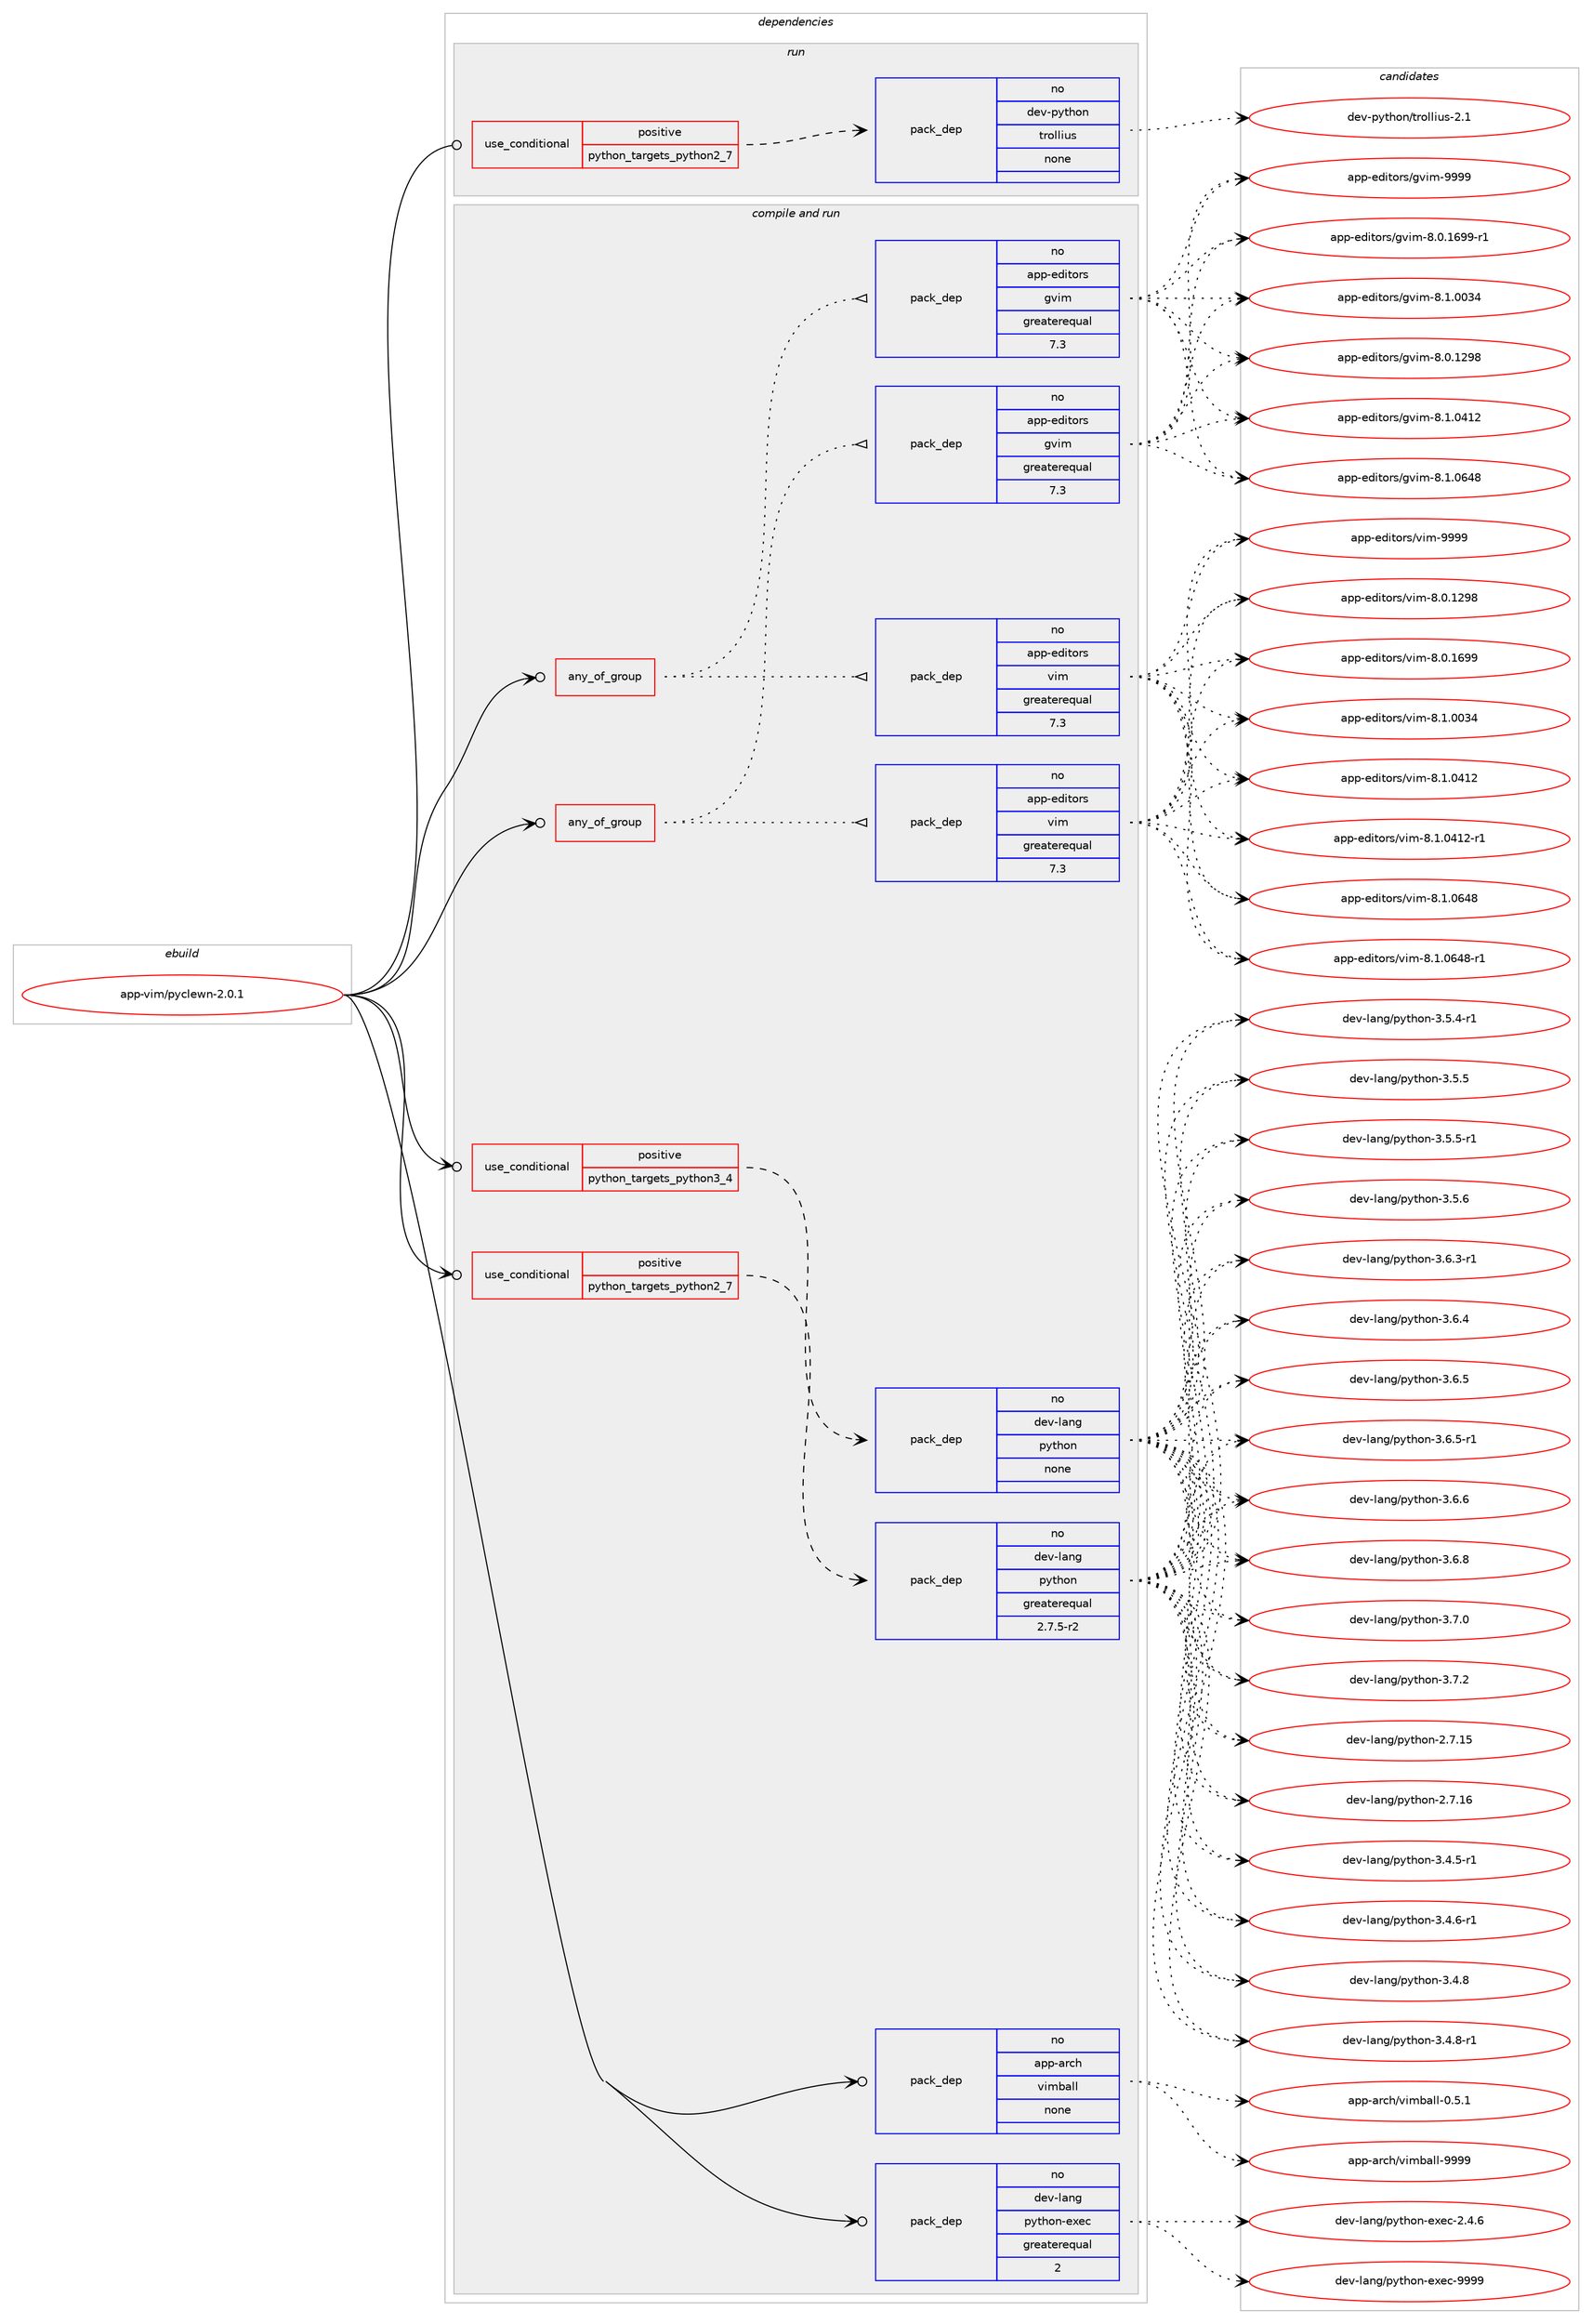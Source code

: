 digraph prolog {

# *************
# Graph options
# *************

newrank=true;
concentrate=true;
compound=true;
graph [rankdir=LR,fontname=Helvetica,fontsize=10,ranksep=1.5];#, ranksep=2.5, nodesep=0.2];
edge  [arrowhead=vee];
node  [fontname=Helvetica,fontsize=10];

# **********
# The ebuild
# **********

subgraph cluster_leftcol {
color=gray;
rank=same;
label=<<i>ebuild</i>>;
id [label="app-vim/pyclewn-2.0.1", color=red, width=4, href="../app-vim/pyclewn-2.0.1.svg"];
}

# ****************
# The dependencies
# ****************

subgraph cluster_midcol {
color=gray;
label=<<i>dependencies</i>>;
subgraph cluster_compile {
fillcolor="#eeeeee";
style=filled;
label=<<i>compile</i>>;
}
subgraph cluster_compileandrun {
fillcolor="#eeeeee";
style=filled;
label=<<i>compile and run</i>>;
subgraph any20184 {
dependency1314470 [label=<<TABLE BORDER="0" CELLBORDER="1" CELLSPACING="0" CELLPADDING="4"><TR><TD CELLPADDING="10">any_of_group</TD></TR></TABLE>>, shape=none, color=red];subgraph pack937348 {
dependency1314471 [label=<<TABLE BORDER="0" CELLBORDER="1" CELLSPACING="0" CELLPADDING="4" WIDTH="220"><TR><TD ROWSPAN="6" CELLPADDING="30">pack_dep</TD></TR><TR><TD WIDTH="110">no</TD></TR><TR><TD>app-editors</TD></TR><TR><TD>vim</TD></TR><TR><TD>greaterequal</TD></TR><TR><TD>7.3</TD></TR></TABLE>>, shape=none, color=blue];
}
dependency1314470:e -> dependency1314471:w [weight=20,style="dotted",arrowhead="oinv"];
subgraph pack937349 {
dependency1314472 [label=<<TABLE BORDER="0" CELLBORDER="1" CELLSPACING="0" CELLPADDING="4" WIDTH="220"><TR><TD ROWSPAN="6" CELLPADDING="30">pack_dep</TD></TR><TR><TD WIDTH="110">no</TD></TR><TR><TD>app-editors</TD></TR><TR><TD>gvim</TD></TR><TR><TD>greaterequal</TD></TR><TR><TD>7.3</TD></TR></TABLE>>, shape=none, color=blue];
}
dependency1314470:e -> dependency1314472:w [weight=20,style="dotted",arrowhead="oinv"];
}
id:e -> dependency1314470:w [weight=20,style="solid",arrowhead="odotvee"];
subgraph any20185 {
dependency1314473 [label=<<TABLE BORDER="0" CELLBORDER="1" CELLSPACING="0" CELLPADDING="4"><TR><TD CELLPADDING="10">any_of_group</TD></TR></TABLE>>, shape=none, color=red];subgraph pack937350 {
dependency1314474 [label=<<TABLE BORDER="0" CELLBORDER="1" CELLSPACING="0" CELLPADDING="4" WIDTH="220"><TR><TD ROWSPAN="6" CELLPADDING="30">pack_dep</TD></TR><TR><TD WIDTH="110">no</TD></TR><TR><TD>app-editors</TD></TR><TR><TD>vim</TD></TR><TR><TD>greaterequal</TD></TR><TR><TD>7.3</TD></TR></TABLE>>, shape=none, color=blue];
}
dependency1314473:e -> dependency1314474:w [weight=20,style="dotted",arrowhead="oinv"];
subgraph pack937351 {
dependency1314475 [label=<<TABLE BORDER="0" CELLBORDER="1" CELLSPACING="0" CELLPADDING="4" WIDTH="220"><TR><TD ROWSPAN="6" CELLPADDING="30">pack_dep</TD></TR><TR><TD WIDTH="110">no</TD></TR><TR><TD>app-editors</TD></TR><TR><TD>gvim</TD></TR><TR><TD>greaterequal</TD></TR><TR><TD>7.3</TD></TR></TABLE>>, shape=none, color=blue];
}
dependency1314473:e -> dependency1314475:w [weight=20,style="dotted",arrowhead="oinv"];
}
id:e -> dependency1314473:w [weight=20,style="solid",arrowhead="odotvee"];
subgraph cond356388 {
dependency1314476 [label=<<TABLE BORDER="0" CELLBORDER="1" CELLSPACING="0" CELLPADDING="4"><TR><TD ROWSPAN="3" CELLPADDING="10">use_conditional</TD></TR><TR><TD>positive</TD></TR><TR><TD>python_targets_python2_7</TD></TR></TABLE>>, shape=none, color=red];
subgraph pack937352 {
dependency1314477 [label=<<TABLE BORDER="0" CELLBORDER="1" CELLSPACING="0" CELLPADDING="4" WIDTH="220"><TR><TD ROWSPAN="6" CELLPADDING="30">pack_dep</TD></TR><TR><TD WIDTH="110">no</TD></TR><TR><TD>dev-lang</TD></TR><TR><TD>python</TD></TR><TR><TD>greaterequal</TD></TR><TR><TD>2.7.5-r2</TD></TR></TABLE>>, shape=none, color=blue];
}
dependency1314476:e -> dependency1314477:w [weight=20,style="dashed",arrowhead="vee"];
}
id:e -> dependency1314476:w [weight=20,style="solid",arrowhead="odotvee"];
subgraph cond356389 {
dependency1314478 [label=<<TABLE BORDER="0" CELLBORDER="1" CELLSPACING="0" CELLPADDING="4"><TR><TD ROWSPAN="3" CELLPADDING="10">use_conditional</TD></TR><TR><TD>positive</TD></TR><TR><TD>python_targets_python3_4</TD></TR></TABLE>>, shape=none, color=red];
subgraph pack937353 {
dependency1314479 [label=<<TABLE BORDER="0" CELLBORDER="1" CELLSPACING="0" CELLPADDING="4" WIDTH="220"><TR><TD ROWSPAN="6" CELLPADDING="30">pack_dep</TD></TR><TR><TD WIDTH="110">no</TD></TR><TR><TD>dev-lang</TD></TR><TR><TD>python</TD></TR><TR><TD>none</TD></TR><TR><TD></TD></TR></TABLE>>, shape=none, color=blue];
}
dependency1314478:e -> dependency1314479:w [weight=20,style="dashed",arrowhead="vee"];
}
id:e -> dependency1314478:w [weight=20,style="solid",arrowhead="odotvee"];
subgraph pack937354 {
dependency1314480 [label=<<TABLE BORDER="0" CELLBORDER="1" CELLSPACING="0" CELLPADDING="4" WIDTH="220"><TR><TD ROWSPAN="6" CELLPADDING="30">pack_dep</TD></TR><TR><TD WIDTH="110">no</TD></TR><TR><TD>app-arch</TD></TR><TR><TD>vimball</TD></TR><TR><TD>none</TD></TR><TR><TD></TD></TR></TABLE>>, shape=none, color=blue];
}
id:e -> dependency1314480:w [weight=20,style="solid",arrowhead="odotvee"];
subgraph pack937355 {
dependency1314481 [label=<<TABLE BORDER="0" CELLBORDER="1" CELLSPACING="0" CELLPADDING="4" WIDTH="220"><TR><TD ROWSPAN="6" CELLPADDING="30">pack_dep</TD></TR><TR><TD WIDTH="110">no</TD></TR><TR><TD>dev-lang</TD></TR><TR><TD>python-exec</TD></TR><TR><TD>greaterequal</TD></TR><TR><TD>2</TD></TR></TABLE>>, shape=none, color=blue];
}
id:e -> dependency1314481:w [weight=20,style="solid",arrowhead="odotvee"];
}
subgraph cluster_run {
fillcolor="#eeeeee";
style=filled;
label=<<i>run</i>>;
subgraph cond356390 {
dependency1314482 [label=<<TABLE BORDER="0" CELLBORDER="1" CELLSPACING="0" CELLPADDING="4"><TR><TD ROWSPAN="3" CELLPADDING="10">use_conditional</TD></TR><TR><TD>positive</TD></TR><TR><TD>python_targets_python2_7</TD></TR></TABLE>>, shape=none, color=red];
subgraph pack937356 {
dependency1314483 [label=<<TABLE BORDER="0" CELLBORDER="1" CELLSPACING="0" CELLPADDING="4" WIDTH="220"><TR><TD ROWSPAN="6" CELLPADDING="30">pack_dep</TD></TR><TR><TD WIDTH="110">no</TD></TR><TR><TD>dev-python</TD></TR><TR><TD>trollius</TD></TR><TR><TD>none</TD></TR><TR><TD></TD></TR></TABLE>>, shape=none, color=blue];
}
dependency1314482:e -> dependency1314483:w [weight=20,style="dashed",arrowhead="vee"];
}
id:e -> dependency1314482:w [weight=20,style="solid",arrowhead="odot"];
}
}

# **************
# The candidates
# **************

subgraph cluster_choices {
rank=same;
color=gray;
label=<<i>candidates</i>>;

subgraph choice937348 {
color=black;
nodesep=1;
choice971121124510110010511611111411547118105109455646484649505756 [label="app-editors/vim-8.0.1298", color=red, width=4,href="../app-editors/vim-8.0.1298.svg"];
choice971121124510110010511611111411547118105109455646484649545757 [label="app-editors/vim-8.0.1699", color=red, width=4,href="../app-editors/vim-8.0.1699.svg"];
choice971121124510110010511611111411547118105109455646494648485152 [label="app-editors/vim-8.1.0034", color=red, width=4,href="../app-editors/vim-8.1.0034.svg"];
choice971121124510110010511611111411547118105109455646494648524950 [label="app-editors/vim-8.1.0412", color=red, width=4,href="../app-editors/vim-8.1.0412.svg"];
choice9711211245101100105116111114115471181051094556464946485249504511449 [label="app-editors/vim-8.1.0412-r1", color=red, width=4,href="../app-editors/vim-8.1.0412-r1.svg"];
choice971121124510110010511611111411547118105109455646494648545256 [label="app-editors/vim-8.1.0648", color=red, width=4,href="../app-editors/vim-8.1.0648.svg"];
choice9711211245101100105116111114115471181051094556464946485452564511449 [label="app-editors/vim-8.1.0648-r1", color=red, width=4,href="../app-editors/vim-8.1.0648-r1.svg"];
choice9711211245101100105116111114115471181051094557575757 [label="app-editors/vim-9999", color=red, width=4,href="../app-editors/vim-9999.svg"];
dependency1314471:e -> choice971121124510110010511611111411547118105109455646484649505756:w [style=dotted,weight="100"];
dependency1314471:e -> choice971121124510110010511611111411547118105109455646484649545757:w [style=dotted,weight="100"];
dependency1314471:e -> choice971121124510110010511611111411547118105109455646494648485152:w [style=dotted,weight="100"];
dependency1314471:e -> choice971121124510110010511611111411547118105109455646494648524950:w [style=dotted,weight="100"];
dependency1314471:e -> choice9711211245101100105116111114115471181051094556464946485249504511449:w [style=dotted,weight="100"];
dependency1314471:e -> choice971121124510110010511611111411547118105109455646494648545256:w [style=dotted,weight="100"];
dependency1314471:e -> choice9711211245101100105116111114115471181051094556464946485452564511449:w [style=dotted,weight="100"];
dependency1314471:e -> choice9711211245101100105116111114115471181051094557575757:w [style=dotted,weight="100"];
}
subgraph choice937349 {
color=black;
nodesep=1;
choice971121124510110010511611111411547103118105109455646484649505756 [label="app-editors/gvim-8.0.1298", color=red, width=4,href="../app-editors/gvim-8.0.1298.svg"];
choice9711211245101100105116111114115471031181051094556464846495457574511449 [label="app-editors/gvim-8.0.1699-r1", color=red, width=4,href="../app-editors/gvim-8.0.1699-r1.svg"];
choice971121124510110010511611111411547103118105109455646494648485152 [label="app-editors/gvim-8.1.0034", color=red, width=4,href="../app-editors/gvim-8.1.0034.svg"];
choice971121124510110010511611111411547103118105109455646494648524950 [label="app-editors/gvim-8.1.0412", color=red, width=4,href="../app-editors/gvim-8.1.0412.svg"];
choice971121124510110010511611111411547103118105109455646494648545256 [label="app-editors/gvim-8.1.0648", color=red, width=4,href="../app-editors/gvim-8.1.0648.svg"];
choice9711211245101100105116111114115471031181051094557575757 [label="app-editors/gvim-9999", color=red, width=4,href="../app-editors/gvim-9999.svg"];
dependency1314472:e -> choice971121124510110010511611111411547103118105109455646484649505756:w [style=dotted,weight="100"];
dependency1314472:e -> choice9711211245101100105116111114115471031181051094556464846495457574511449:w [style=dotted,weight="100"];
dependency1314472:e -> choice971121124510110010511611111411547103118105109455646494648485152:w [style=dotted,weight="100"];
dependency1314472:e -> choice971121124510110010511611111411547103118105109455646494648524950:w [style=dotted,weight="100"];
dependency1314472:e -> choice971121124510110010511611111411547103118105109455646494648545256:w [style=dotted,weight="100"];
dependency1314472:e -> choice9711211245101100105116111114115471031181051094557575757:w [style=dotted,weight="100"];
}
subgraph choice937350 {
color=black;
nodesep=1;
choice971121124510110010511611111411547118105109455646484649505756 [label="app-editors/vim-8.0.1298", color=red, width=4,href="../app-editors/vim-8.0.1298.svg"];
choice971121124510110010511611111411547118105109455646484649545757 [label="app-editors/vim-8.0.1699", color=red, width=4,href="../app-editors/vim-8.0.1699.svg"];
choice971121124510110010511611111411547118105109455646494648485152 [label="app-editors/vim-8.1.0034", color=red, width=4,href="../app-editors/vim-8.1.0034.svg"];
choice971121124510110010511611111411547118105109455646494648524950 [label="app-editors/vim-8.1.0412", color=red, width=4,href="../app-editors/vim-8.1.0412.svg"];
choice9711211245101100105116111114115471181051094556464946485249504511449 [label="app-editors/vim-8.1.0412-r1", color=red, width=4,href="../app-editors/vim-8.1.0412-r1.svg"];
choice971121124510110010511611111411547118105109455646494648545256 [label="app-editors/vim-8.1.0648", color=red, width=4,href="../app-editors/vim-8.1.0648.svg"];
choice9711211245101100105116111114115471181051094556464946485452564511449 [label="app-editors/vim-8.1.0648-r1", color=red, width=4,href="../app-editors/vim-8.1.0648-r1.svg"];
choice9711211245101100105116111114115471181051094557575757 [label="app-editors/vim-9999", color=red, width=4,href="../app-editors/vim-9999.svg"];
dependency1314474:e -> choice971121124510110010511611111411547118105109455646484649505756:w [style=dotted,weight="100"];
dependency1314474:e -> choice971121124510110010511611111411547118105109455646484649545757:w [style=dotted,weight="100"];
dependency1314474:e -> choice971121124510110010511611111411547118105109455646494648485152:w [style=dotted,weight="100"];
dependency1314474:e -> choice971121124510110010511611111411547118105109455646494648524950:w [style=dotted,weight="100"];
dependency1314474:e -> choice9711211245101100105116111114115471181051094556464946485249504511449:w [style=dotted,weight="100"];
dependency1314474:e -> choice971121124510110010511611111411547118105109455646494648545256:w [style=dotted,weight="100"];
dependency1314474:e -> choice9711211245101100105116111114115471181051094556464946485452564511449:w [style=dotted,weight="100"];
dependency1314474:e -> choice9711211245101100105116111114115471181051094557575757:w [style=dotted,weight="100"];
}
subgraph choice937351 {
color=black;
nodesep=1;
choice971121124510110010511611111411547103118105109455646484649505756 [label="app-editors/gvim-8.0.1298", color=red, width=4,href="../app-editors/gvim-8.0.1298.svg"];
choice9711211245101100105116111114115471031181051094556464846495457574511449 [label="app-editors/gvim-8.0.1699-r1", color=red, width=4,href="../app-editors/gvim-8.0.1699-r1.svg"];
choice971121124510110010511611111411547103118105109455646494648485152 [label="app-editors/gvim-8.1.0034", color=red, width=4,href="../app-editors/gvim-8.1.0034.svg"];
choice971121124510110010511611111411547103118105109455646494648524950 [label="app-editors/gvim-8.1.0412", color=red, width=4,href="../app-editors/gvim-8.1.0412.svg"];
choice971121124510110010511611111411547103118105109455646494648545256 [label="app-editors/gvim-8.1.0648", color=red, width=4,href="../app-editors/gvim-8.1.0648.svg"];
choice9711211245101100105116111114115471031181051094557575757 [label="app-editors/gvim-9999", color=red, width=4,href="../app-editors/gvim-9999.svg"];
dependency1314475:e -> choice971121124510110010511611111411547103118105109455646484649505756:w [style=dotted,weight="100"];
dependency1314475:e -> choice9711211245101100105116111114115471031181051094556464846495457574511449:w [style=dotted,weight="100"];
dependency1314475:e -> choice971121124510110010511611111411547103118105109455646494648485152:w [style=dotted,weight="100"];
dependency1314475:e -> choice971121124510110010511611111411547103118105109455646494648524950:w [style=dotted,weight="100"];
dependency1314475:e -> choice971121124510110010511611111411547103118105109455646494648545256:w [style=dotted,weight="100"];
dependency1314475:e -> choice9711211245101100105116111114115471031181051094557575757:w [style=dotted,weight="100"];
}
subgraph choice937352 {
color=black;
nodesep=1;
choice10010111845108971101034711212111610411111045504655464953 [label="dev-lang/python-2.7.15", color=red, width=4,href="../dev-lang/python-2.7.15.svg"];
choice10010111845108971101034711212111610411111045504655464954 [label="dev-lang/python-2.7.16", color=red, width=4,href="../dev-lang/python-2.7.16.svg"];
choice1001011184510897110103471121211161041111104551465246534511449 [label="dev-lang/python-3.4.5-r1", color=red, width=4,href="../dev-lang/python-3.4.5-r1.svg"];
choice1001011184510897110103471121211161041111104551465246544511449 [label="dev-lang/python-3.4.6-r1", color=red, width=4,href="../dev-lang/python-3.4.6-r1.svg"];
choice100101118451089711010347112121116104111110455146524656 [label="dev-lang/python-3.4.8", color=red, width=4,href="../dev-lang/python-3.4.8.svg"];
choice1001011184510897110103471121211161041111104551465246564511449 [label="dev-lang/python-3.4.8-r1", color=red, width=4,href="../dev-lang/python-3.4.8-r1.svg"];
choice1001011184510897110103471121211161041111104551465346524511449 [label="dev-lang/python-3.5.4-r1", color=red, width=4,href="../dev-lang/python-3.5.4-r1.svg"];
choice100101118451089711010347112121116104111110455146534653 [label="dev-lang/python-3.5.5", color=red, width=4,href="../dev-lang/python-3.5.5.svg"];
choice1001011184510897110103471121211161041111104551465346534511449 [label="dev-lang/python-3.5.5-r1", color=red, width=4,href="../dev-lang/python-3.5.5-r1.svg"];
choice100101118451089711010347112121116104111110455146534654 [label="dev-lang/python-3.5.6", color=red, width=4,href="../dev-lang/python-3.5.6.svg"];
choice1001011184510897110103471121211161041111104551465446514511449 [label="dev-lang/python-3.6.3-r1", color=red, width=4,href="../dev-lang/python-3.6.3-r1.svg"];
choice100101118451089711010347112121116104111110455146544652 [label="dev-lang/python-3.6.4", color=red, width=4,href="../dev-lang/python-3.6.4.svg"];
choice100101118451089711010347112121116104111110455146544653 [label="dev-lang/python-3.6.5", color=red, width=4,href="../dev-lang/python-3.6.5.svg"];
choice1001011184510897110103471121211161041111104551465446534511449 [label="dev-lang/python-3.6.5-r1", color=red, width=4,href="../dev-lang/python-3.6.5-r1.svg"];
choice100101118451089711010347112121116104111110455146544654 [label="dev-lang/python-3.6.6", color=red, width=4,href="../dev-lang/python-3.6.6.svg"];
choice100101118451089711010347112121116104111110455146544656 [label="dev-lang/python-3.6.8", color=red, width=4,href="../dev-lang/python-3.6.8.svg"];
choice100101118451089711010347112121116104111110455146554648 [label="dev-lang/python-3.7.0", color=red, width=4,href="../dev-lang/python-3.7.0.svg"];
choice100101118451089711010347112121116104111110455146554650 [label="dev-lang/python-3.7.2", color=red, width=4,href="../dev-lang/python-3.7.2.svg"];
dependency1314477:e -> choice10010111845108971101034711212111610411111045504655464953:w [style=dotted,weight="100"];
dependency1314477:e -> choice10010111845108971101034711212111610411111045504655464954:w [style=dotted,weight="100"];
dependency1314477:e -> choice1001011184510897110103471121211161041111104551465246534511449:w [style=dotted,weight="100"];
dependency1314477:e -> choice1001011184510897110103471121211161041111104551465246544511449:w [style=dotted,weight="100"];
dependency1314477:e -> choice100101118451089711010347112121116104111110455146524656:w [style=dotted,weight="100"];
dependency1314477:e -> choice1001011184510897110103471121211161041111104551465246564511449:w [style=dotted,weight="100"];
dependency1314477:e -> choice1001011184510897110103471121211161041111104551465346524511449:w [style=dotted,weight="100"];
dependency1314477:e -> choice100101118451089711010347112121116104111110455146534653:w [style=dotted,weight="100"];
dependency1314477:e -> choice1001011184510897110103471121211161041111104551465346534511449:w [style=dotted,weight="100"];
dependency1314477:e -> choice100101118451089711010347112121116104111110455146534654:w [style=dotted,weight="100"];
dependency1314477:e -> choice1001011184510897110103471121211161041111104551465446514511449:w [style=dotted,weight="100"];
dependency1314477:e -> choice100101118451089711010347112121116104111110455146544652:w [style=dotted,weight="100"];
dependency1314477:e -> choice100101118451089711010347112121116104111110455146544653:w [style=dotted,weight="100"];
dependency1314477:e -> choice1001011184510897110103471121211161041111104551465446534511449:w [style=dotted,weight="100"];
dependency1314477:e -> choice100101118451089711010347112121116104111110455146544654:w [style=dotted,weight="100"];
dependency1314477:e -> choice100101118451089711010347112121116104111110455146544656:w [style=dotted,weight="100"];
dependency1314477:e -> choice100101118451089711010347112121116104111110455146554648:w [style=dotted,weight="100"];
dependency1314477:e -> choice100101118451089711010347112121116104111110455146554650:w [style=dotted,weight="100"];
}
subgraph choice937353 {
color=black;
nodesep=1;
choice10010111845108971101034711212111610411111045504655464953 [label="dev-lang/python-2.7.15", color=red, width=4,href="../dev-lang/python-2.7.15.svg"];
choice10010111845108971101034711212111610411111045504655464954 [label="dev-lang/python-2.7.16", color=red, width=4,href="../dev-lang/python-2.7.16.svg"];
choice1001011184510897110103471121211161041111104551465246534511449 [label="dev-lang/python-3.4.5-r1", color=red, width=4,href="../dev-lang/python-3.4.5-r1.svg"];
choice1001011184510897110103471121211161041111104551465246544511449 [label="dev-lang/python-3.4.6-r1", color=red, width=4,href="../dev-lang/python-3.4.6-r1.svg"];
choice100101118451089711010347112121116104111110455146524656 [label="dev-lang/python-3.4.8", color=red, width=4,href="../dev-lang/python-3.4.8.svg"];
choice1001011184510897110103471121211161041111104551465246564511449 [label="dev-lang/python-3.4.8-r1", color=red, width=4,href="../dev-lang/python-3.4.8-r1.svg"];
choice1001011184510897110103471121211161041111104551465346524511449 [label="dev-lang/python-3.5.4-r1", color=red, width=4,href="../dev-lang/python-3.5.4-r1.svg"];
choice100101118451089711010347112121116104111110455146534653 [label="dev-lang/python-3.5.5", color=red, width=4,href="../dev-lang/python-3.5.5.svg"];
choice1001011184510897110103471121211161041111104551465346534511449 [label="dev-lang/python-3.5.5-r1", color=red, width=4,href="../dev-lang/python-3.5.5-r1.svg"];
choice100101118451089711010347112121116104111110455146534654 [label="dev-lang/python-3.5.6", color=red, width=4,href="../dev-lang/python-3.5.6.svg"];
choice1001011184510897110103471121211161041111104551465446514511449 [label="dev-lang/python-3.6.3-r1", color=red, width=4,href="../dev-lang/python-3.6.3-r1.svg"];
choice100101118451089711010347112121116104111110455146544652 [label="dev-lang/python-3.6.4", color=red, width=4,href="../dev-lang/python-3.6.4.svg"];
choice100101118451089711010347112121116104111110455146544653 [label="dev-lang/python-3.6.5", color=red, width=4,href="../dev-lang/python-3.6.5.svg"];
choice1001011184510897110103471121211161041111104551465446534511449 [label="dev-lang/python-3.6.5-r1", color=red, width=4,href="../dev-lang/python-3.6.5-r1.svg"];
choice100101118451089711010347112121116104111110455146544654 [label="dev-lang/python-3.6.6", color=red, width=4,href="../dev-lang/python-3.6.6.svg"];
choice100101118451089711010347112121116104111110455146544656 [label="dev-lang/python-3.6.8", color=red, width=4,href="../dev-lang/python-3.6.8.svg"];
choice100101118451089711010347112121116104111110455146554648 [label="dev-lang/python-3.7.0", color=red, width=4,href="../dev-lang/python-3.7.0.svg"];
choice100101118451089711010347112121116104111110455146554650 [label="dev-lang/python-3.7.2", color=red, width=4,href="../dev-lang/python-3.7.2.svg"];
dependency1314479:e -> choice10010111845108971101034711212111610411111045504655464953:w [style=dotted,weight="100"];
dependency1314479:e -> choice10010111845108971101034711212111610411111045504655464954:w [style=dotted,weight="100"];
dependency1314479:e -> choice1001011184510897110103471121211161041111104551465246534511449:w [style=dotted,weight="100"];
dependency1314479:e -> choice1001011184510897110103471121211161041111104551465246544511449:w [style=dotted,weight="100"];
dependency1314479:e -> choice100101118451089711010347112121116104111110455146524656:w [style=dotted,weight="100"];
dependency1314479:e -> choice1001011184510897110103471121211161041111104551465246564511449:w [style=dotted,weight="100"];
dependency1314479:e -> choice1001011184510897110103471121211161041111104551465346524511449:w [style=dotted,weight="100"];
dependency1314479:e -> choice100101118451089711010347112121116104111110455146534653:w [style=dotted,weight="100"];
dependency1314479:e -> choice1001011184510897110103471121211161041111104551465346534511449:w [style=dotted,weight="100"];
dependency1314479:e -> choice100101118451089711010347112121116104111110455146534654:w [style=dotted,weight="100"];
dependency1314479:e -> choice1001011184510897110103471121211161041111104551465446514511449:w [style=dotted,weight="100"];
dependency1314479:e -> choice100101118451089711010347112121116104111110455146544652:w [style=dotted,weight="100"];
dependency1314479:e -> choice100101118451089711010347112121116104111110455146544653:w [style=dotted,weight="100"];
dependency1314479:e -> choice1001011184510897110103471121211161041111104551465446534511449:w [style=dotted,weight="100"];
dependency1314479:e -> choice100101118451089711010347112121116104111110455146544654:w [style=dotted,weight="100"];
dependency1314479:e -> choice100101118451089711010347112121116104111110455146544656:w [style=dotted,weight="100"];
dependency1314479:e -> choice100101118451089711010347112121116104111110455146554648:w [style=dotted,weight="100"];
dependency1314479:e -> choice100101118451089711010347112121116104111110455146554650:w [style=dotted,weight="100"];
}
subgraph choice937354 {
color=black;
nodesep=1;
choice97112112459711499104471181051099897108108454846534649 [label="app-arch/vimball-0.5.1", color=red, width=4,href="../app-arch/vimball-0.5.1.svg"];
choice971121124597114991044711810510998971081084557575757 [label="app-arch/vimball-9999", color=red, width=4,href="../app-arch/vimball-9999.svg"];
dependency1314480:e -> choice97112112459711499104471181051099897108108454846534649:w [style=dotted,weight="100"];
dependency1314480:e -> choice971121124597114991044711810510998971081084557575757:w [style=dotted,weight="100"];
}
subgraph choice937355 {
color=black;
nodesep=1;
choice1001011184510897110103471121211161041111104510112010199455046524654 [label="dev-lang/python-exec-2.4.6", color=red, width=4,href="../dev-lang/python-exec-2.4.6.svg"];
choice10010111845108971101034711212111610411111045101120101994557575757 [label="dev-lang/python-exec-9999", color=red, width=4,href="../dev-lang/python-exec-9999.svg"];
dependency1314481:e -> choice1001011184510897110103471121211161041111104510112010199455046524654:w [style=dotted,weight="100"];
dependency1314481:e -> choice10010111845108971101034711212111610411111045101120101994557575757:w [style=dotted,weight="100"];
}
subgraph choice937356 {
color=black;
nodesep=1;
choice100101118451121211161041111104711611411110810810511711545504649 [label="dev-python/trollius-2.1", color=red, width=4,href="../dev-python/trollius-2.1.svg"];
dependency1314483:e -> choice100101118451121211161041111104711611411110810810511711545504649:w [style=dotted,weight="100"];
}
}

}
